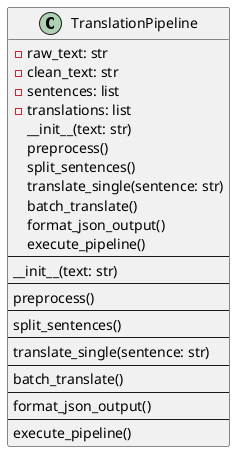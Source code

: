 @startuml
class TranslationPipeline {
  - raw_text: str
  - clean_text: str
  - sentences: list
  - translations: list
  __init__(text: str)
  preprocess()
  split_sentences()
  translate_single(sentence: str)
  batch_translate()
  format_json_output()
  execute_pipeline()
  --
  ' 初始化TranslationPipeline实例。
  ' Args:
  '     text (str): 待处理的原始文本。文本会被清洗、分句和翻译。
  __init__(text: str)
  --
  ' 执行文本预处理操作，清洗原始文本。
  ' 该方法执行以下步骤以清洗文本，为后续的分句处理做好准备：
  ' - 替换多个连续空格为一个空格。
  ' - 移除文本首尾的空白字符。
  ' - 在句号、感叹号、问号后添加换行符，作为句子分割的预标识。
  preprocess()
  --
  ' 将预处理后的文本分割成独立的句子列表。
  ' 使用预处理阶段添加的换行符作为分隔符，将文本分割成初步的句子片段，并过滤掉空白片段以获得最终的句子列表。
  split_sentences()
  --
  ' 模拟单句翻译功能。本方法为模拟翻译，实际应用中需要替换为调用翻译API的实现。
  ' Args: sentence (str): 待翻译的单个句子。
  ' Returns: str: 模拟翻译后的句子，固定返回 "[模拟翻译结果]" 字符串。
  translate_single(sentence: str)
  --
  ' 批量翻译句子列表。遍历 self.sentences 中的句子，调用 translate_single 方法进行翻译，并将包含 序号、原文和译文 的元组存储到 self.translations 列表中。
  batch_translate()
  --
  ' 将翻译结果格式化为JSON字符串。将 self.translations 列表中的翻译结果，按照指定的JSON格式组织成字符串，以便于展示或后续的数据处理。
  format_json_output()
  --
  ' 执行完整的翻译流水线。依次调用 preprocess, split_sentences, batch_translate 和 format_json_output 方法，将输入的原始文本处理为最终的JSON格式翻译结果。
  execute_pipeline()
}
@enduml